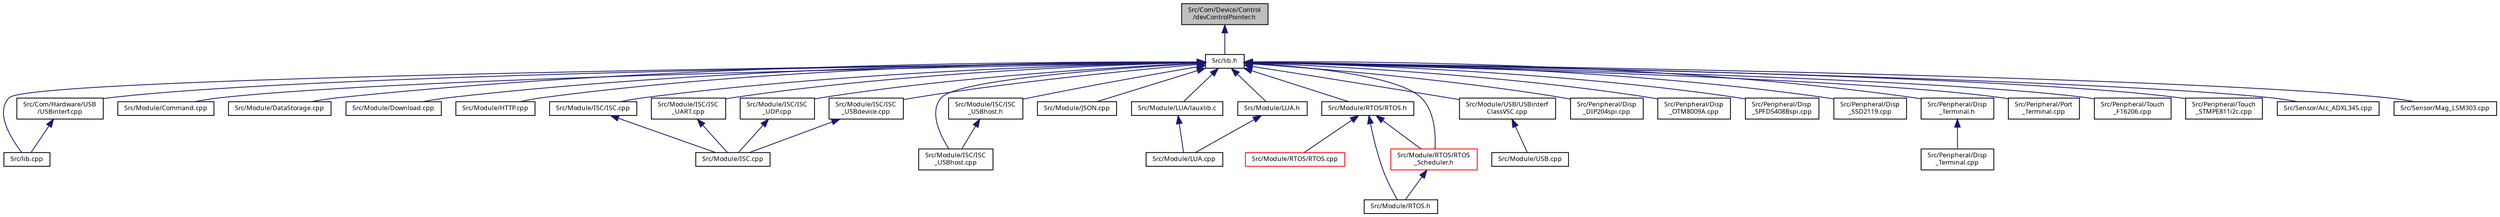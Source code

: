 digraph "Src/Com/Device/Control/devControlPointer.h"
{
  edge [fontname="Sans",fontsize="8",labelfontname="Sans",labelfontsize="8"];
  node [fontname="Sans",fontsize="8",shape=record];
  Node1 [label="Src/Com/Device/Control\l/devControlPointer.h",height=0.2,width=0.4,color="black", fillcolor="grey75", style="filled", fontcolor="black"];
  Node1 -> Node2 [dir="back",color="midnightblue",fontsize="8",style="solid",fontname="Sans"];
  Node2 [label="Src/lib.h",height=0.2,width=0.4,color="black", fillcolor="white", style="filled",URL="$lib_8h.html",tooltip="Library main include file. "];
  Node2 -> Node3 [dir="back",color="midnightblue",fontsize="8",style="solid",fontname="Sans"];
  Node3 [label="Src/lib.cpp",height=0.2,width=0.4,color="black", fillcolor="white", style="filled",URL="$lib_8cpp.html",tooltip="Summary of complete library code. "];
  Node2 -> Node4 [dir="back",color="midnightblue",fontsize="8",style="solid",fontname="Sans"];
  Node4 [label="Src/Com/Hardware/USB\l/USBinterf.cpp",height=0.2,width=0.4,color="black", fillcolor="white", style="filled",URL="$_u_s_binterf_8cpp.html"];
  Node4 -> Node3 [dir="back",color="midnightblue",fontsize="8",style="solid",fontname="Sans"];
  Node2 -> Node5 [dir="back",color="midnightblue",fontsize="8",style="solid",fontname="Sans"];
  Node5 [label="Src/Module/Command.cpp",height=0.2,width=0.4,color="black", fillcolor="white", style="filled",URL="$_command_8cpp.html"];
  Node2 -> Node6 [dir="back",color="midnightblue",fontsize="8",style="solid",fontname="Sans"];
  Node6 [label="Src/Module/DataStorage.cpp",height=0.2,width=0.4,color="black", fillcolor="white", style="filled",URL="$_data_storage_8cpp_source.html"];
  Node2 -> Node7 [dir="back",color="midnightblue",fontsize="8",style="solid",fontname="Sans"];
  Node7 [label="Src/Module/Download.cpp",height=0.2,width=0.4,color="black", fillcolor="white", style="filled",URL="$_download_8cpp.html"];
  Node2 -> Node8 [dir="back",color="midnightblue",fontsize="8",style="solid",fontname="Sans"];
  Node8 [label="Src/Module/HTTP.cpp",height=0.2,width=0.4,color="black", fillcolor="white", style="filled",URL="$_h_t_t_p_8cpp.html"];
  Node2 -> Node9 [dir="back",color="midnightblue",fontsize="8",style="solid",fontname="Sans"];
  Node9 [label="Src/Module/ISC/ISC.cpp",height=0.2,width=0.4,color="black", fillcolor="white", style="filled",URL="$_i_s_c_2_i_s_c_8cpp_source.html"];
  Node9 -> Node10 [dir="back",color="midnightblue",fontsize="8",style="solid",fontname="Sans"];
  Node10 [label="Src/Module/ISC.cpp",height=0.2,width=0.4,color="black", fillcolor="white", style="filled",URL="$_i_s_c_8cpp.html",tooltip="Summary of ISC classes (Inter system communication) "];
  Node2 -> Node11 [dir="back",color="midnightblue",fontsize="8",style="solid",fontname="Sans"];
  Node11 [label="Src/Module/ISC/ISC\l_UART.cpp",height=0.2,width=0.4,color="black", fillcolor="white", style="filled",URL="$_i_s_c___u_a_r_t_8cpp_source.html"];
  Node11 -> Node10 [dir="back",color="midnightblue",fontsize="8",style="solid",fontname="Sans"];
  Node2 -> Node12 [dir="back",color="midnightblue",fontsize="8",style="solid",fontname="Sans"];
  Node12 [label="Src/Module/ISC/ISC\l_UDP.cpp",height=0.2,width=0.4,color="black", fillcolor="white", style="filled",URL="$_i_s_c___u_d_p_8cpp_source.html"];
  Node12 -> Node10 [dir="back",color="midnightblue",fontsize="8",style="solid",fontname="Sans"];
  Node2 -> Node13 [dir="back",color="midnightblue",fontsize="8",style="solid",fontname="Sans"];
  Node13 [label="Src/Module/ISC/ISC\l_USBdevice.cpp",height=0.2,width=0.4,color="black", fillcolor="white", style="filled",URL="$_i_s_c___u_s_bdevice_8cpp_source.html"];
  Node13 -> Node10 [dir="back",color="midnightblue",fontsize="8",style="solid",fontname="Sans"];
  Node2 -> Node14 [dir="back",color="midnightblue",fontsize="8",style="solid",fontname="Sans"];
  Node14 [label="Src/Module/ISC/ISC\l_USBhost.cpp",height=0.2,width=0.4,color="black", fillcolor="white", style="filled",URL="$_i_s_c___u_s_bhost_8cpp.html"];
  Node2 -> Node15 [dir="back",color="midnightblue",fontsize="8",style="solid",fontname="Sans"];
  Node15 [label="Src/Module/ISC/ISC\l_USBhost.h",height=0.2,width=0.4,color="black", fillcolor="white", style="filled",URL="$_i_s_c___u_s_bhost_8h_source.html"];
  Node15 -> Node14 [dir="back",color="midnightblue",fontsize="8",style="solid",fontname="Sans"];
  Node2 -> Node16 [dir="back",color="midnightblue",fontsize="8",style="solid",fontname="Sans"];
  Node16 [label="Src/Module/JSON.cpp",height=0.2,width=0.4,color="black", fillcolor="white", style="filled",URL="$_j_s_o_n_8cpp_source.html"];
  Node2 -> Node17 [dir="back",color="midnightblue",fontsize="8",style="solid",fontname="Sans"];
  Node17 [label="Src/Module/LUA/lauxlib.c",height=0.2,width=0.4,color="black", fillcolor="white", style="filled",URL="$lauxlib_8c_source.html"];
  Node17 -> Node18 [dir="back",color="midnightblue",fontsize="8",style="solid",fontname="Sans"];
  Node18 [label="Src/Module/LUA.cpp",height=0.2,width=0.4,color="black", fillcolor="white", style="filled",URL="$_l_u_a_8cpp_source.html"];
  Node2 -> Node19 [dir="back",color="midnightblue",fontsize="8",style="solid",fontname="Sans"];
  Node19 [label="Src/Module/LUA.h",height=0.2,width=0.4,color="black", fillcolor="white", style="filled",URL="$lua_8h_source.html"];
  Node19 -> Node18 [dir="back",color="midnightblue",fontsize="8",style="solid",fontname="Sans"];
  Node2 -> Node20 [dir="back",color="midnightblue",fontsize="8",style="solid",fontname="Sans"];
  Node20 [label="Src/Module/RTOS/RTOS.h",height=0.2,width=0.4,color="black", fillcolor="white", style="filled",URL="$_r_t_o_s_2_r_t_o_s_8h.html"];
  Node20 -> Node21 [dir="back",color="midnightblue",fontsize="8",style="solid",fontname="Sans"];
  Node21 [label="Src/Module/RTOS/RTOS.cpp",height=0.2,width=0.4,color="red", fillcolor="white", style="filled",URL="$_r_t_o_s_2_r_t_o_s_8cpp.html"];
  Node20 -> Node22 [dir="back",color="midnightblue",fontsize="8",style="solid",fontname="Sans"];
  Node22 [label="Src/Module/RTOS/RTOS\l_Scheduler.h",height=0.2,width=0.4,color="red", fillcolor="white", style="filled",URL="$_r_t_o_s___scheduler_8h.html"];
  Node22 -> Node23 [dir="back",color="midnightblue",fontsize="8",style="solid",fontname="Sans"];
  Node23 [label="Src/Module/RTOS.h",height=0.2,width=0.4,color="black", fillcolor="white", style="filled",URL="$_r_t_o_s_8h.html",tooltip="Summary of RTOS classes. "];
  Node20 -> Node23 [dir="back",color="midnightblue",fontsize="8",style="solid",fontname="Sans"];
  Node2 -> Node22 [dir="back",color="midnightblue",fontsize="8",style="solid",fontname="Sans"];
  Node2 -> Node24 [dir="back",color="midnightblue",fontsize="8",style="solid",fontname="Sans"];
  Node24 [label="Src/Module/USB/USBinterf\lClassVSC.cpp",height=0.2,width=0.4,color="black", fillcolor="white", style="filled",URL="$_u_s_binterf_class_v_s_c_8cpp.html"];
  Node24 -> Node25 [dir="back",color="midnightblue",fontsize="8",style="solid",fontname="Sans"];
  Node25 [label="Src/Module/USB.cpp",height=0.2,width=0.4,color="black", fillcolor="white", style="filled",URL="$_u_s_b_8cpp.html",tooltip="Collection of USB related classes. "];
  Node2 -> Node26 [dir="back",color="midnightblue",fontsize="8",style="solid",fontname="Sans"];
  Node26 [label="Src/Peripheral/Disp\l_DIP204spi.cpp",height=0.2,width=0.4,color="black", fillcolor="white", style="filled",URL="$_disp___d_i_p204spi_8cpp.html"];
  Node2 -> Node27 [dir="back",color="midnightblue",fontsize="8",style="solid",fontname="Sans"];
  Node27 [label="Src/Peripheral/Disp\l_OTM8009A.cpp",height=0.2,width=0.4,color="black", fillcolor="white", style="filled",URL="$_disp___o_t_m8009_a_8cpp.html"];
  Node2 -> Node28 [dir="back",color="midnightblue",fontsize="8",style="solid",fontname="Sans"];
  Node28 [label="Src/Peripheral/Disp\l_SPFD5408Bspi.cpp",height=0.2,width=0.4,color="black", fillcolor="white", style="filled",URL="$_disp___s_p_f_d5408_bspi_8cpp.html"];
  Node2 -> Node29 [dir="back",color="midnightblue",fontsize="8",style="solid",fontname="Sans"];
  Node29 [label="Src/Peripheral/Disp\l_SSD2119.cpp",height=0.2,width=0.4,color="black", fillcolor="white", style="filled",URL="$_disp___s_s_d2119_8cpp.html"];
  Node2 -> Node30 [dir="back",color="midnightblue",fontsize="8",style="solid",fontname="Sans"];
  Node30 [label="Src/Peripheral/Disp\l_Terminal.h",height=0.2,width=0.4,color="black", fillcolor="white", style="filled",URL="$_disp___terminal_8h.html"];
  Node30 -> Node31 [dir="back",color="midnightblue",fontsize="8",style="solid",fontname="Sans"];
  Node31 [label="Src/Peripheral/Disp\l_Terminal.cpp",height=0.2,width=0.4,color="black", fillcolor="white", style="filled",URL="$_disp___terminal_8cpp.html"];
  Node2 -> Node32 [dir="back",color="midnightblue",fontsize="8",style="solid",fontname="Sans"];
  Node32 [label="Src/Peripheral/Port\l_Terminal.cpp",height=0.2,width=0.4,color="black", fillcolor="white", style="filled",URL="$_port___terminal_8cpp.html"];
  Node2 -> Node33 [dir="back",color="midnightblue",fontsize="8",style="solid",fontname="Sans"];
  Node33 [label="Src/Peripheral/Touch\l_FT6206.cpp",height=0.2,width=0.4,color="black", fillcolor="white", style="filled",URL="$_touch___f_t6206_8cpp.html"];
  Node2 -> Node34 [dir="back",color="midnightblue",fontsize="8",style="solid",fontname="Sans"];
  Node34 [label="Src/Peripheral/Touch\l_STMPE811i2c.cpp",height=0.2,width=0.4,color="black", fillcolor="white", style="filled",URL="$_touch___s_t_m_p_e811i2c_8cpp.html"];
  Node2 -> Node35 [dir="back",color="midnightblue",fontsize="8",style="solid",fontname="Sans"];
  Node35 [label="Src/Sensor/Acc_ADXL345.cpp",height=0.2,width=0.4,color="black", fillcolor="white", style="filled",URL="$_acc___a_d_x_l345_8cpp.html"];
  Node2 -> Node36 [dir="back",color="midnightblue",fontsize="8",style="solid",fontname="Sans"];
  Node36 [label="Src/Sensor/Mag_LSM303.cpp",height=0.2,width=0.4,color="black", fillcolor="white", style="filled",URL="$_mag___l_s_m303_8cpp.html"];
}
